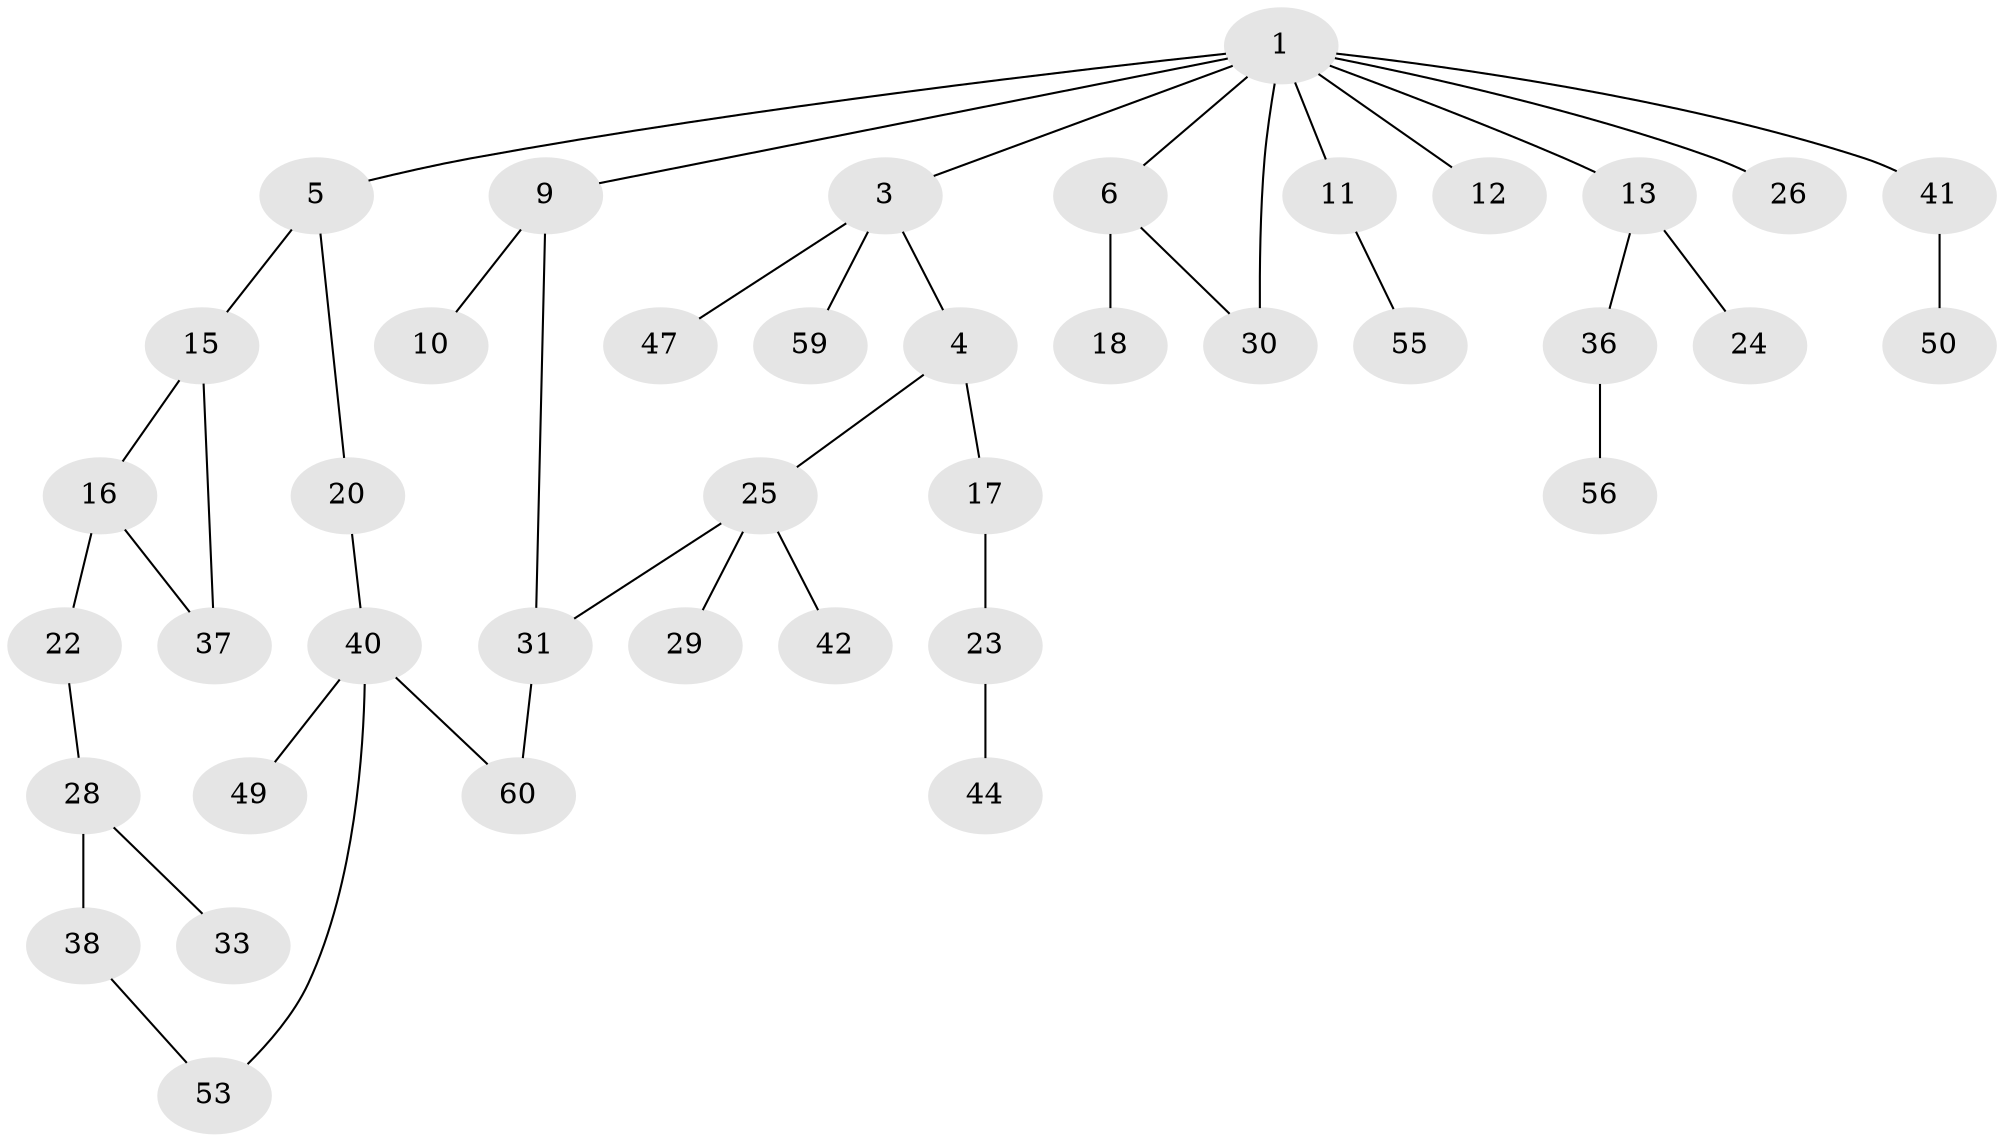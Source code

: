 // original degree distribution, {5: 0.016129032258064516, 7: 0.016129032258064516, 4: 0.08064516129032258, 3: 0.22580645161290322, 2: 0.27419354838709675, 1: 0.3870967741935484}
// Generated by graph-tools (version 1.1) at 2025/41/03/06/25 10:41:27]
// undirected, 40 vertices, 44 edges
graph export_dot {
graph [start="1"]
  node [color=gray90,style=filled];
  1 [super="+2"];
  3 [super="+7"];
  4 [super="+62"];
  5 [super="+8"];
  6 [super="+34"];
  9 [super="+14"];
  10 [super="+51"];
  11 [super="+21"];
  12;
  13 [super="+19"];
  15 [super="+35"];
  16 [super="+39"];
  17 [super="+52"];
  18;
  20 [super="+32"];
  22;
  23 [super="+54"];
  24;
  25 [super="+27"];
  26;
  28 [super="+57"];
  29;
  30;
  31;
  33;
  36 [super="+58"];
  37 [super="+46"];
  38 [super="+45"];
  40 [super="+48"];
  41 [super="+43"];
  42;
  44;
  47;
  49;
  50;
  53;
  55;
  56 [super="+61"];
  59;
  60;
  1 -- 3;
  1 -- 6;
  1 -- 26;
  1 -- 30;
  1 -- 5;
  1 -- 9;
  1 -- 11;
  1 -- 12;
  1 -- 13;
  1 -- 41;
  3 -- 4;
  3 -- 59;
  3 -- 47;
  4 -- 17;
  4 -- 25;
  5 -- 15;
  5 -- 20;
  6 -- 18;
  6 -- 30;
  9 -- 10;
  9 -- 31;
  11 -- 55;
  13 -- 36;
  13 -- 24;
  15 -- 16;
  15 -- 37;
  16 -- 22;
  16 -- 37;
  17 -- 23;
  20 -- 40;
  22 -- 28;
  23 -- 44;
  25 -- 31;
  25 -- 42;
  25 -- 29;
  28 -- 33;
  28 -- 38;
  31 -- 60;
  36 -- 56;
  38 -- 53;
  40 -- 49;
  40 -- 53;
  40 -- 60;
  41 -- 50;
}
